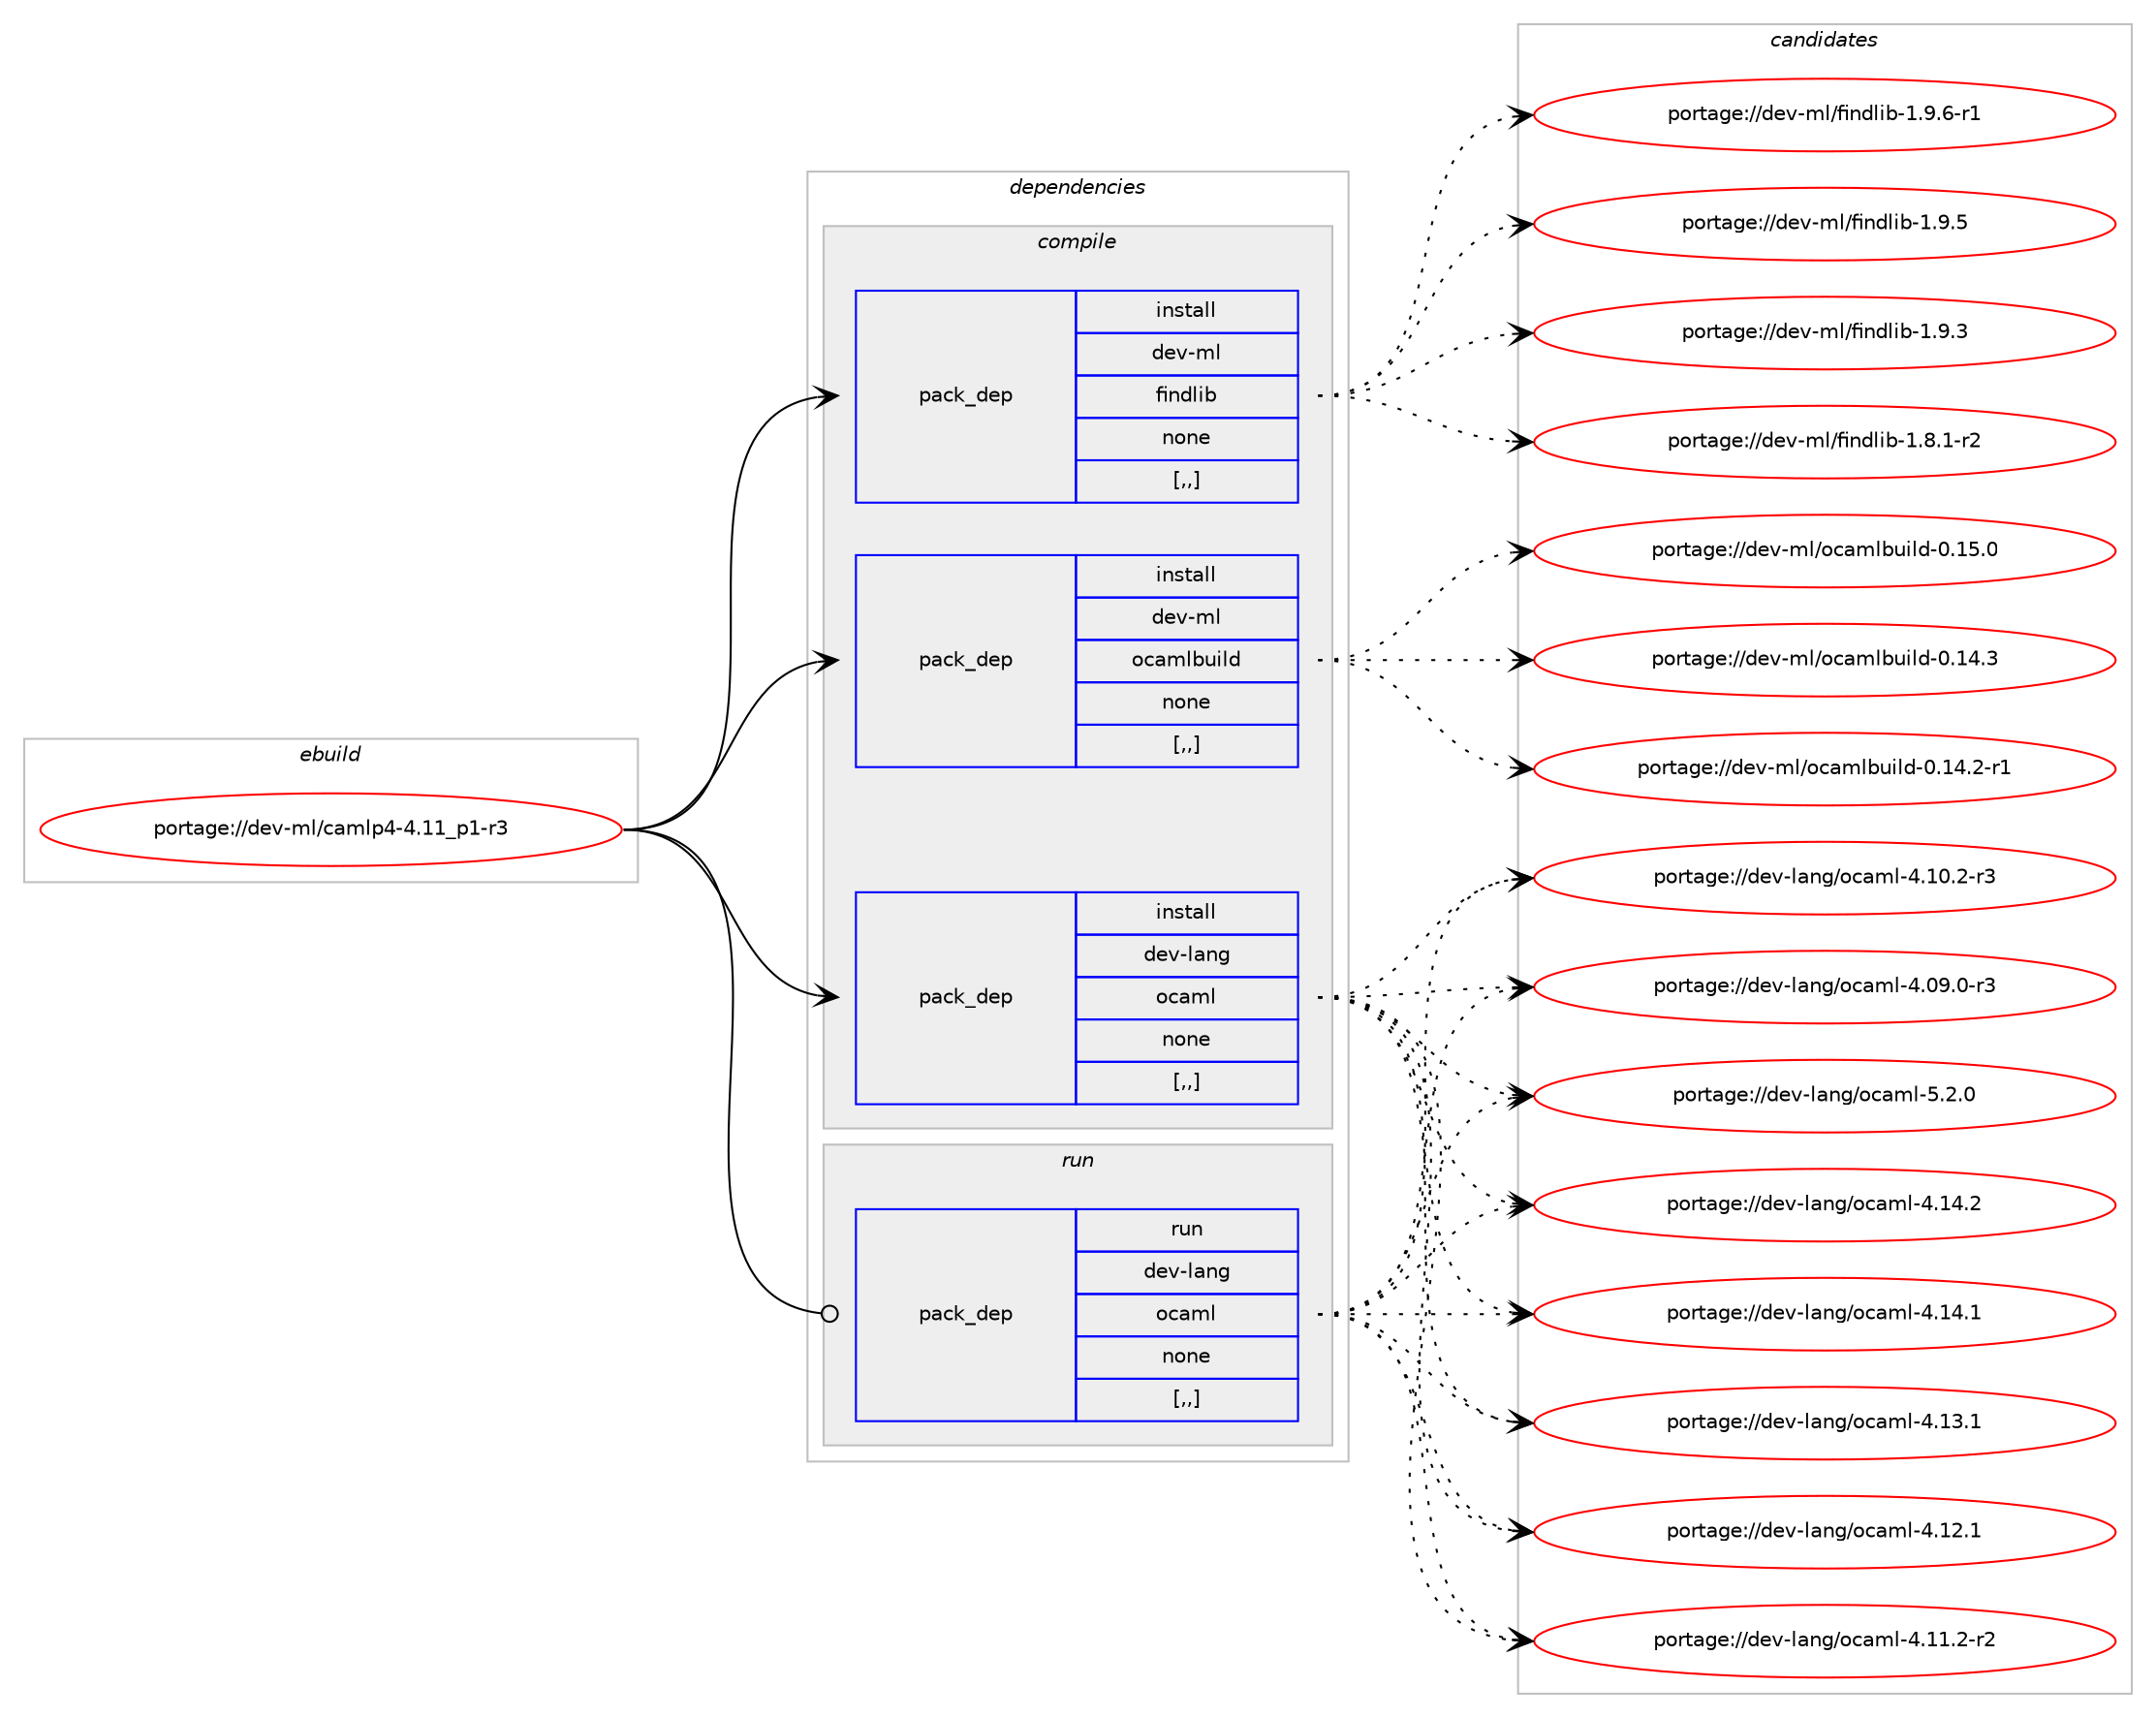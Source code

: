 digraph prolog {

# *************
# Graph options
# *************

newrank=true;
concentrate=true;
compound=true;
graph [rankdir=LR,fontname=Helvetica,fontsize=10,ranksep=1.5];#, ranksep=2.5, nodesep=0.2];
edge  [arrowhead=vee];
node  [fontname=Helvetica,fontsize=10];

# **********
# The ebuild
# **********

subgraph cluster_leftcol {
color=gray;
label=<<i>ebuild</i>>;
id [label="portage://dev-ml/camlp4-4.11_p1-r3", color=red, width=4, href="../dev-ml/camlp4-4.11_p1-r3.svg"];
}

# ****************
# The dependencies
# ****************

subgraph cluster_midcol {
color=gray;
label=<<i>dependencies</i>>;
subgraph cluster_compile {
fillcolor="#eeeeee";
style=filled;
label=<<i>compile</i>>;
subgraph pack87578 {
dependency118063 [label=<<TABLE BORDER="0" CELLBORDER="1" CELLSPACING="0" CELLPADDING="4" WIDTH="220"><TR><TD ROWSPAN="6" CELLPADDING="30">pack_dep</TD></TR><TR><TD WIDTH="110">install</TD></TR><TR><TD>dev-lang</TD></TR><TR><TD>ocaml</TD></TR><TR><TD>none</TD></TR><TR><TD>[,,]</TD></TR></TABLE>>, shape=none, color=blue];
}
id:e -> dependency118063:w [weight=20,style="solid",arrowhead="vee"];
subgraph pack87579 {
dependency118064 [label=<<TABLE BORDER="0" CELLBORDER="1" CELLSPACING="0" CELLPADDING="4" WIDTH="220"><TR><TD ROWSPAN="6" CELLPADDING="30">pack_dep</TD></TR><TR><TD WIDTH="110">install</TD></TR><TR><TD>dev-ml</TD></TR><TR><TD>findlib</TD></TR><TR><TD>none</TD></TR><TR><TD>[,,]</TD></TR></TABLE>>, shape=none, color=blue];
}
id:e -> dependency118064:w [weight=20,style="solid",arrowhead="vee"];
subgraph pack87580 {
dependency118065 [label=<<TABLE BORDER="0" CELLBORDER="1" CELLSPACING="0" CELLPADDING="4" WIDTH="220"><TR><TD ROWSPAN="6" CELLPADDING="30">pack_dep</TD></TR><TR><TD WIDTH="110">install</TD></TR><TR><TD>dev-ml</TD></TR><TR><TD>ocamlbuild</TD></TR><TR><TD>none</TD></TR><TR><TD>[,,]</TD></TR></TABLE>>, shape=none, color=blue];
}
id:e -> dependency118065:w [weight=20,style="solid",arrowhead="vee"];
}
subgraph cluster_compileandrun {
fillcolor="#eeeeee";
style=filled;
label=<<i>compile and run</i>>;
}
subgraph cluster_run {
fillcolor="#eeeeee";
style=filled;
label=<<i>run</i>>;
subgraph pack87581 {
dependency118066 [label=<<TABLE BORDER="0" CELLBORDER="1" CELLSPACING="0" CELLPADDING="4" WIDTH="220"><TR><TD ROWSPAN="6" CELLPADDING="30">pack_dep</TD></TR><TR><TD WIDTH="110">run</TD></TR><TR><TD>dev-lang</TD></TR><TR><TD>ocaml</TD></TR><TR><TD>none</TD></TR><TR><TD>[,,]</TD></TR></TABLE>>, shape=none, color=blue];
}
id:e -> dependency118066:w [weight=20,style="solid",arrowhead="odot"];
}
}

# **************
# The candidates
# **************

subgraph cluster_choices {
rank=same;
color=gray;
label=<<i>candidates</i>>;

subgraph choice87578 {
color=black;
nodesep=1;
choice1001011184510897110103471119997109108455346504648 [label="portage://dev-lang/ocaml-5.2.0", color=red, width=4,href="../dev-lang/ocaml-5.2.0.svg"];
choice100101118451089711010347111999710910845524649524650 [label="portage://dev-lang/ocaml-4.14.2", color=red, width=4,href="../dev-lang/ocaml-4.14.2.svg"];
choice100101118451089711010347111999710910845524649524649 [label="portage://dev-lang/ocaml-4.14.1", color=red, width=4,href="../dev-lang/ocaml-4.14.1.svg"];
choice100101118451089711010347111999710910845524649514649 [label="portage://dev-lang/ocaml-4.13.1", color=red, width=4,href="../dev-lang/ocaml-4.13.1.svg"];
choice100101118451089711010347111999710910845524649504649 [label="portage://dev-lang/ocaml-4.12.1", color=red, width=4,href="../dev-lang/ocaml-4.12.1.svg"];
choice1001011184510897110103471119997109108455246494946504511450 [label="portage://dev-lang/ocaml-4.11.2-r2", color=red, width=4,href="../dev-lang/ocaml-4.11.2-r2.svg"];
choice1001011184510897110103471119997109108455246494846504511451 [label="portage://dev-lang/ocaml-4.10.2-r3", color=red, width=4,href="../dev-lang/ocaml-4.10.2-r3.svg"];
choice1001011184510897110103471119997109108455246485746484511451 [label="portage://dev-lang/ocaml-4.09.0-r3", color=red, width=4,href="../dev-lang/ocaml-4.09.0-r3.svg"];
dependency118063:e -> choice1001011184510897110103471119997109108455346504648:w [style=dotted,weight="100"];
dependency118063:e -> choice100101118451089711010347111999710910845524649524650:w [style=dotted,weight="100"];
dependency118063:e -> choice100101118451089711010347111999710910845524649524649:w [style=dotted,weight="100"];
dependency118063:e -> choice100101118451089711010347111999710910845524649514649:w [style=dotted,weight="100"];
dependency118063:e -> choice100101118451089711010347111999710910845524649504649:w [style=dotted,weight="100"];
dependency118063:e -> choice1001011184510897110103471119997109108455246494946504511450:w [style=dotted,weight="100"];
dependency118063:e -> choice1001011184510897110103471119997109108455246494846504511451:w [style=dotted,weight="100"];
dependency118063:e -> choice1001011184510897110103471119997109108455246485746484511451:w [style=dotted,weight="100"];
}
subgraph choice87579 {
color=black;
nodesep=1;
choice1001011184510910847102105110100108105984549465746544511449 [label="portage://dev-ml/findlib-1.9.6-r1", color=red, width=4,href="../dev-ml/findlib-1.9.6-r1.svg"];
choice100101118451091084710210511010010810598454946574653 [label="portage://dev-ml/findlib-1.9.5", color=red, width=4,href="../dev-ml/findlib-1.9.5.svg"];
choice100101118451091084710210511010010810598454946574651 [label="portage://dev-ml/findlib-1.9.3", color=red, width=4,href="../dev-ml/findlib-1.9.3.svg"];
choice1001011184510910847102105110100108105984549465646494511450 [label="portage://dev-ml/findlib-1.8.1-r2", color=red, width=4,href="../dev-ml/findlib-1.8.1-r2.svg"];
dependency118064:e -> choice1001011184510910847102105110100108105984549465746544511449:w [style=dotted,weight="100"];
dependency118064:e -> choice100101118451091084710210511010010810598454946574653:w [style=dotted,weight="100"];
dependency118064:e -> choice100101118451091084710210511010010810598454946574651:w [style=dotted,weight="100"];
dependency118064:e -> choice1001011184510910847102105110100108105984549465646494511450:w [style=dotted,weight="100"];
}
subgraph choice87580 {
color=black;
nodesep=1;
choice100101118451091084711199971091089811710510810045484649534648 [label="portage://dev-ml/ocamlbuild-0.15.0", color=red, width=4,href="../dev-ml/ocamlbuild-0.15.0.svg"];
choice100101118451091084711199971091089811710510810045484649524651 [label="portage://dev-ml/ocamlbuild-0.14.3", color=red, width=4,href="../dev-ml/ocamlbuild-0.14.3.svg"];
choice1001011184510910847111999710910898117105108100454846495246504511449 [label="portage://dev-ml/ocamlbuild-0.14.2-r1", color=red, width=4,href="../dev-ml/ocamlbuild-0.14.2-r1.svg"];
dependency118065:e -> choice100101118451091084711199971091089811710510810045484649534648:w [style=dotted,weight="100"];
dependency118065:e -> choice100101118451091084711199971091089811710510810045484649524651:w [style=dotted,weight="100"];
dependency118065:e -> choice1001011184510910847111999710910898117105108100454846495246504511449:w [style=dotted,weight="100"];
}
subgraph choice87581 {
color=black;
nodesep=1;
choice1001011184510897110103471119997109108455346504648 [label="portage://dev-lang/ocaml-5.2.0", color=red, width=4,href="../dev-lang/ocaml-5.2.0.svg"];
choice100101118451089711010347111999710910845524649524650 [label="portage://dev-lang/ocaml-4.14.2", color=red, width=4,href="../dev-lang/ocaml-4.14.2.svg"];
choice100101118451089711010347111999710910845524649524649 [label="portage://dev-lang/ocaml-4.14.1", color=red, width=4,href="../dev-lang/ocaml-4.14.1.svg"];
choice100101118451089711010347111999710910845524649514649 [label="portage://dev-lang/ocaml-4.13.1", color=red, width=4,href="../dev-lang/ocaml-4.13.1.svg"];
choice100101118451089711010347111999710910845524649504649 [label="portage://dev-lang/ocaml-4.12.1", color=red, width=4,href="../dev-lang/ocaml-4.12.1.svg"];
choice1001011184510897110103471119997109108455246494946504511450 [label="portage://dev-lang/ocaml-4.11.2-r2", color=red, width=4,href="../dev-lang/ocaml-4.11.2-r2.svg"];
choice1001011184510897110103471119997109108455246494846504511451 [label="portage://dev-lang/ocaml-4.10.2-r3", color=red, width=4,href="../dev-lang/ocaml-4.10.2-r3.svg"];
choice1001011184510897110103471119997109108455246485746484511451 [label="portage://dev-lang/ocaml-4.09.0-r3", color=red, width=4,href="../dev-lang/ocaml-4.09.0-r3.svg"];
dependency118066:e -> choice1001011184510897110103471119997109108455346504648:w [style=dotted,weight="100"];
dependency118066:e -> choice100101118451089711010347111999710910845524649524650:w [style=dotted,weight="100"];
dependency118066:e -> choice100101118451089711010347111999710910845524649524649:w [style=dotted,weight="100"];
dependency118066:e -> choice100101118451089711010347111999710910845524649514649:w [style=dotted,weight="100"];
dependency118066:e -> choice100101118451089711010347111999710910845524649504649:w [style=dotted,weight="100"];
dependency118066:e -> choice1001011184510897110103471119997109108455246494946504511450:w [style=dotted,weight="100"];
dependency118066:e -> choice1001011184510897110103471119997109108455246494846504511451:w [style=dotted,weight="100"];
dependency118066:e -> choice1001011184510897110103471119997109108455246485746484511451:w [style=dotted,weight="100"];
}
}

}
